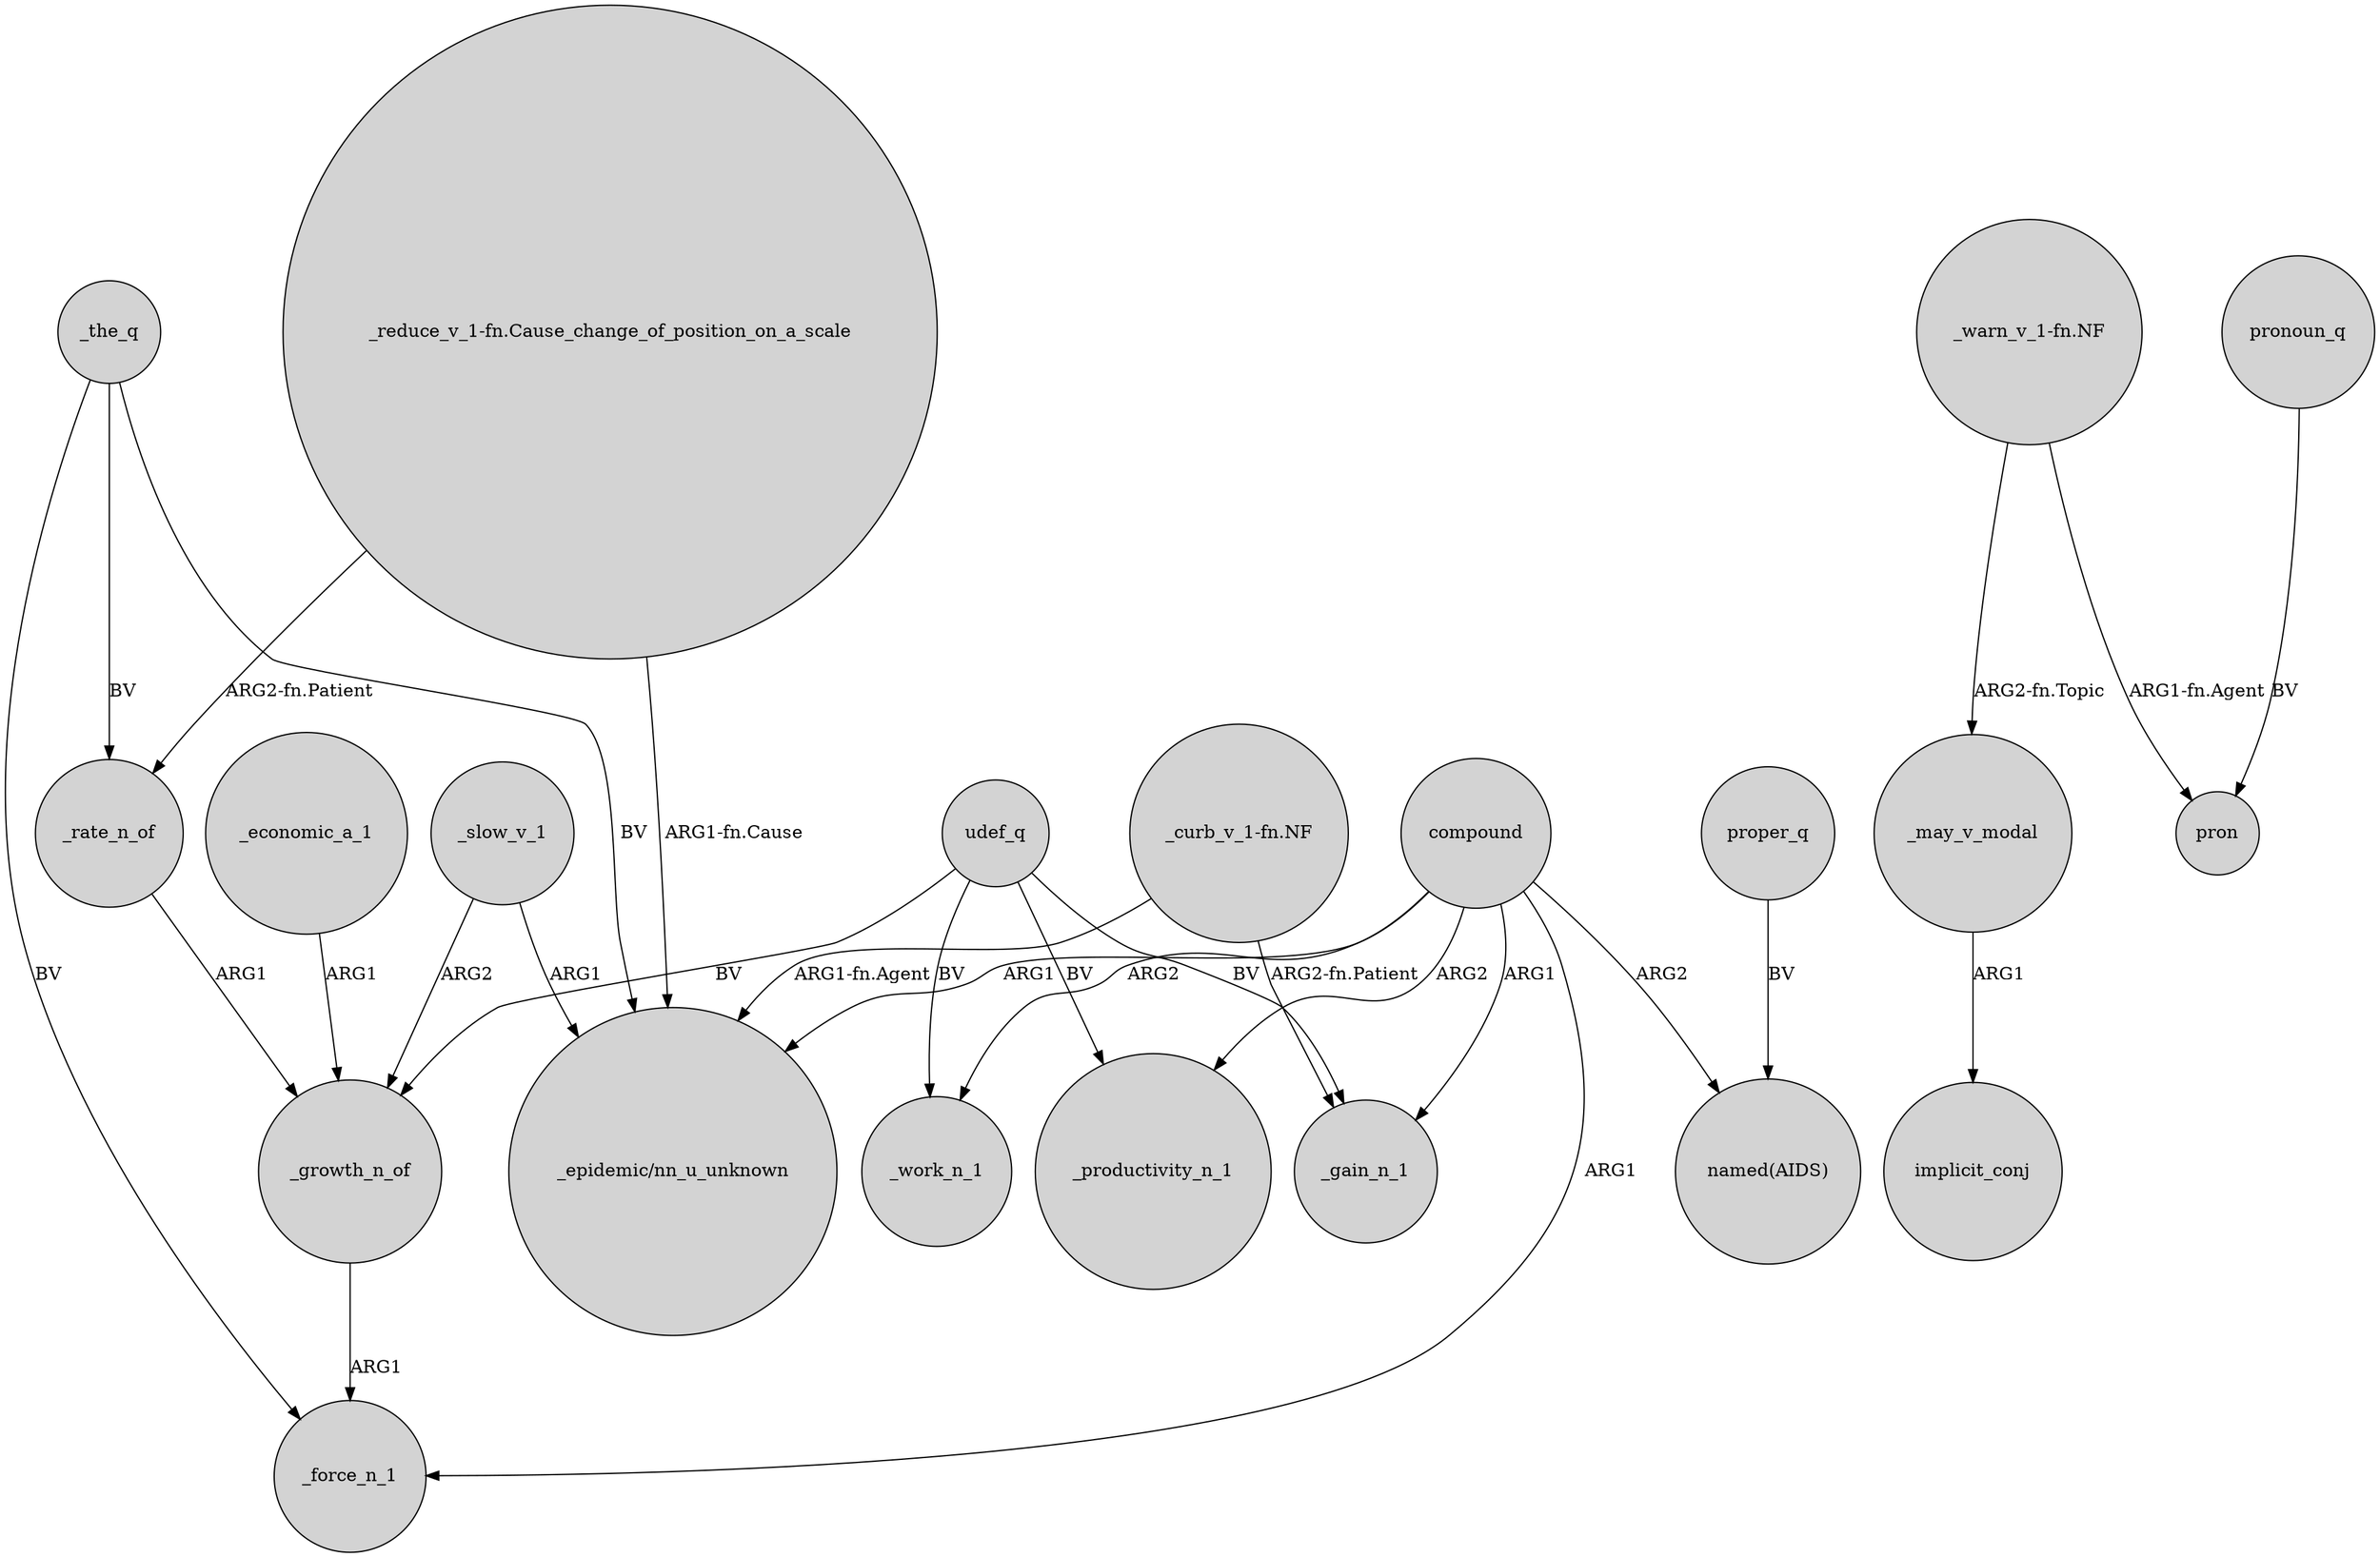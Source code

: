 digraph {
	node [shape=circle style=filled]
	_rate_n_of -> _growth_n_of [label=ARG1]
	compound -> _productivity_n_1 [label=ARG2]
	"_warn_v_1-fn.NF" -> pron [label="ARG1-fn.Agent"]
	compound -> "_epidemic/nn_u_unknown" [label=ARG1]
	proper_q -> "named(AIDS)" [label=BV]
	udef_q -> _gain_n_1 [label=BV]
	_economic_a_1 -> _growth_n_of [label=ARG1]
	compound -> _force_n_1 [label=ARG1]
	"_curb_v_1-fn.NF" -> "_epidemic/nn_u_unknown" [label="ARG1-fn.Agent"]
	compound -> _work_n_1 [label=ARG2]
	"_reduce_v_1-fn.Cause_change_of_position_on_a_scale" -> _rate_n_of [label="ARG2-fn.Patient"]
	_the_q -> _rate_n_of [label=BV]
	"_reduce_v_1-fn.Cause_change_of_position_on_a_scale" -> "_epidemic/nn_u_unknown" [label="ARG1-fn.Cause"]
	_may_v_modal -> implicit_conj [label=ARG1]
	pronoun_q -> pron [label=BV]
	_slow_v_1 -> "_epidemic/nn_u_unknown" [label=ARG1]
	compound -> _gain_n_1 [label=ARG1]
	udef_q -> _productivity_n_1 [label=BV]
	_the_q -> "_epidemic/nn_u_unknown" [label=BV]
	compound -> "named(AIDS)" [label=ARG2]
	"_curb_v_1-fn.NF" -> _gain_n_1 [label="ARG2-fn.Patient"]
	_the_q -> _force_n_1 [label=BV]
	_growth_n_of -> _force_n_1 [label=ARG1]
	udef_q -> _growth_n_of [label=BV]
	_slow_v_1 -> _growth_n_of [label=ARG2]
	"_warn_v_1-fn.NF" -> _may_v_modal [label="ARG2-fn.Topic"]
	udef_q -> _work_n_1 [label=BV]
}

